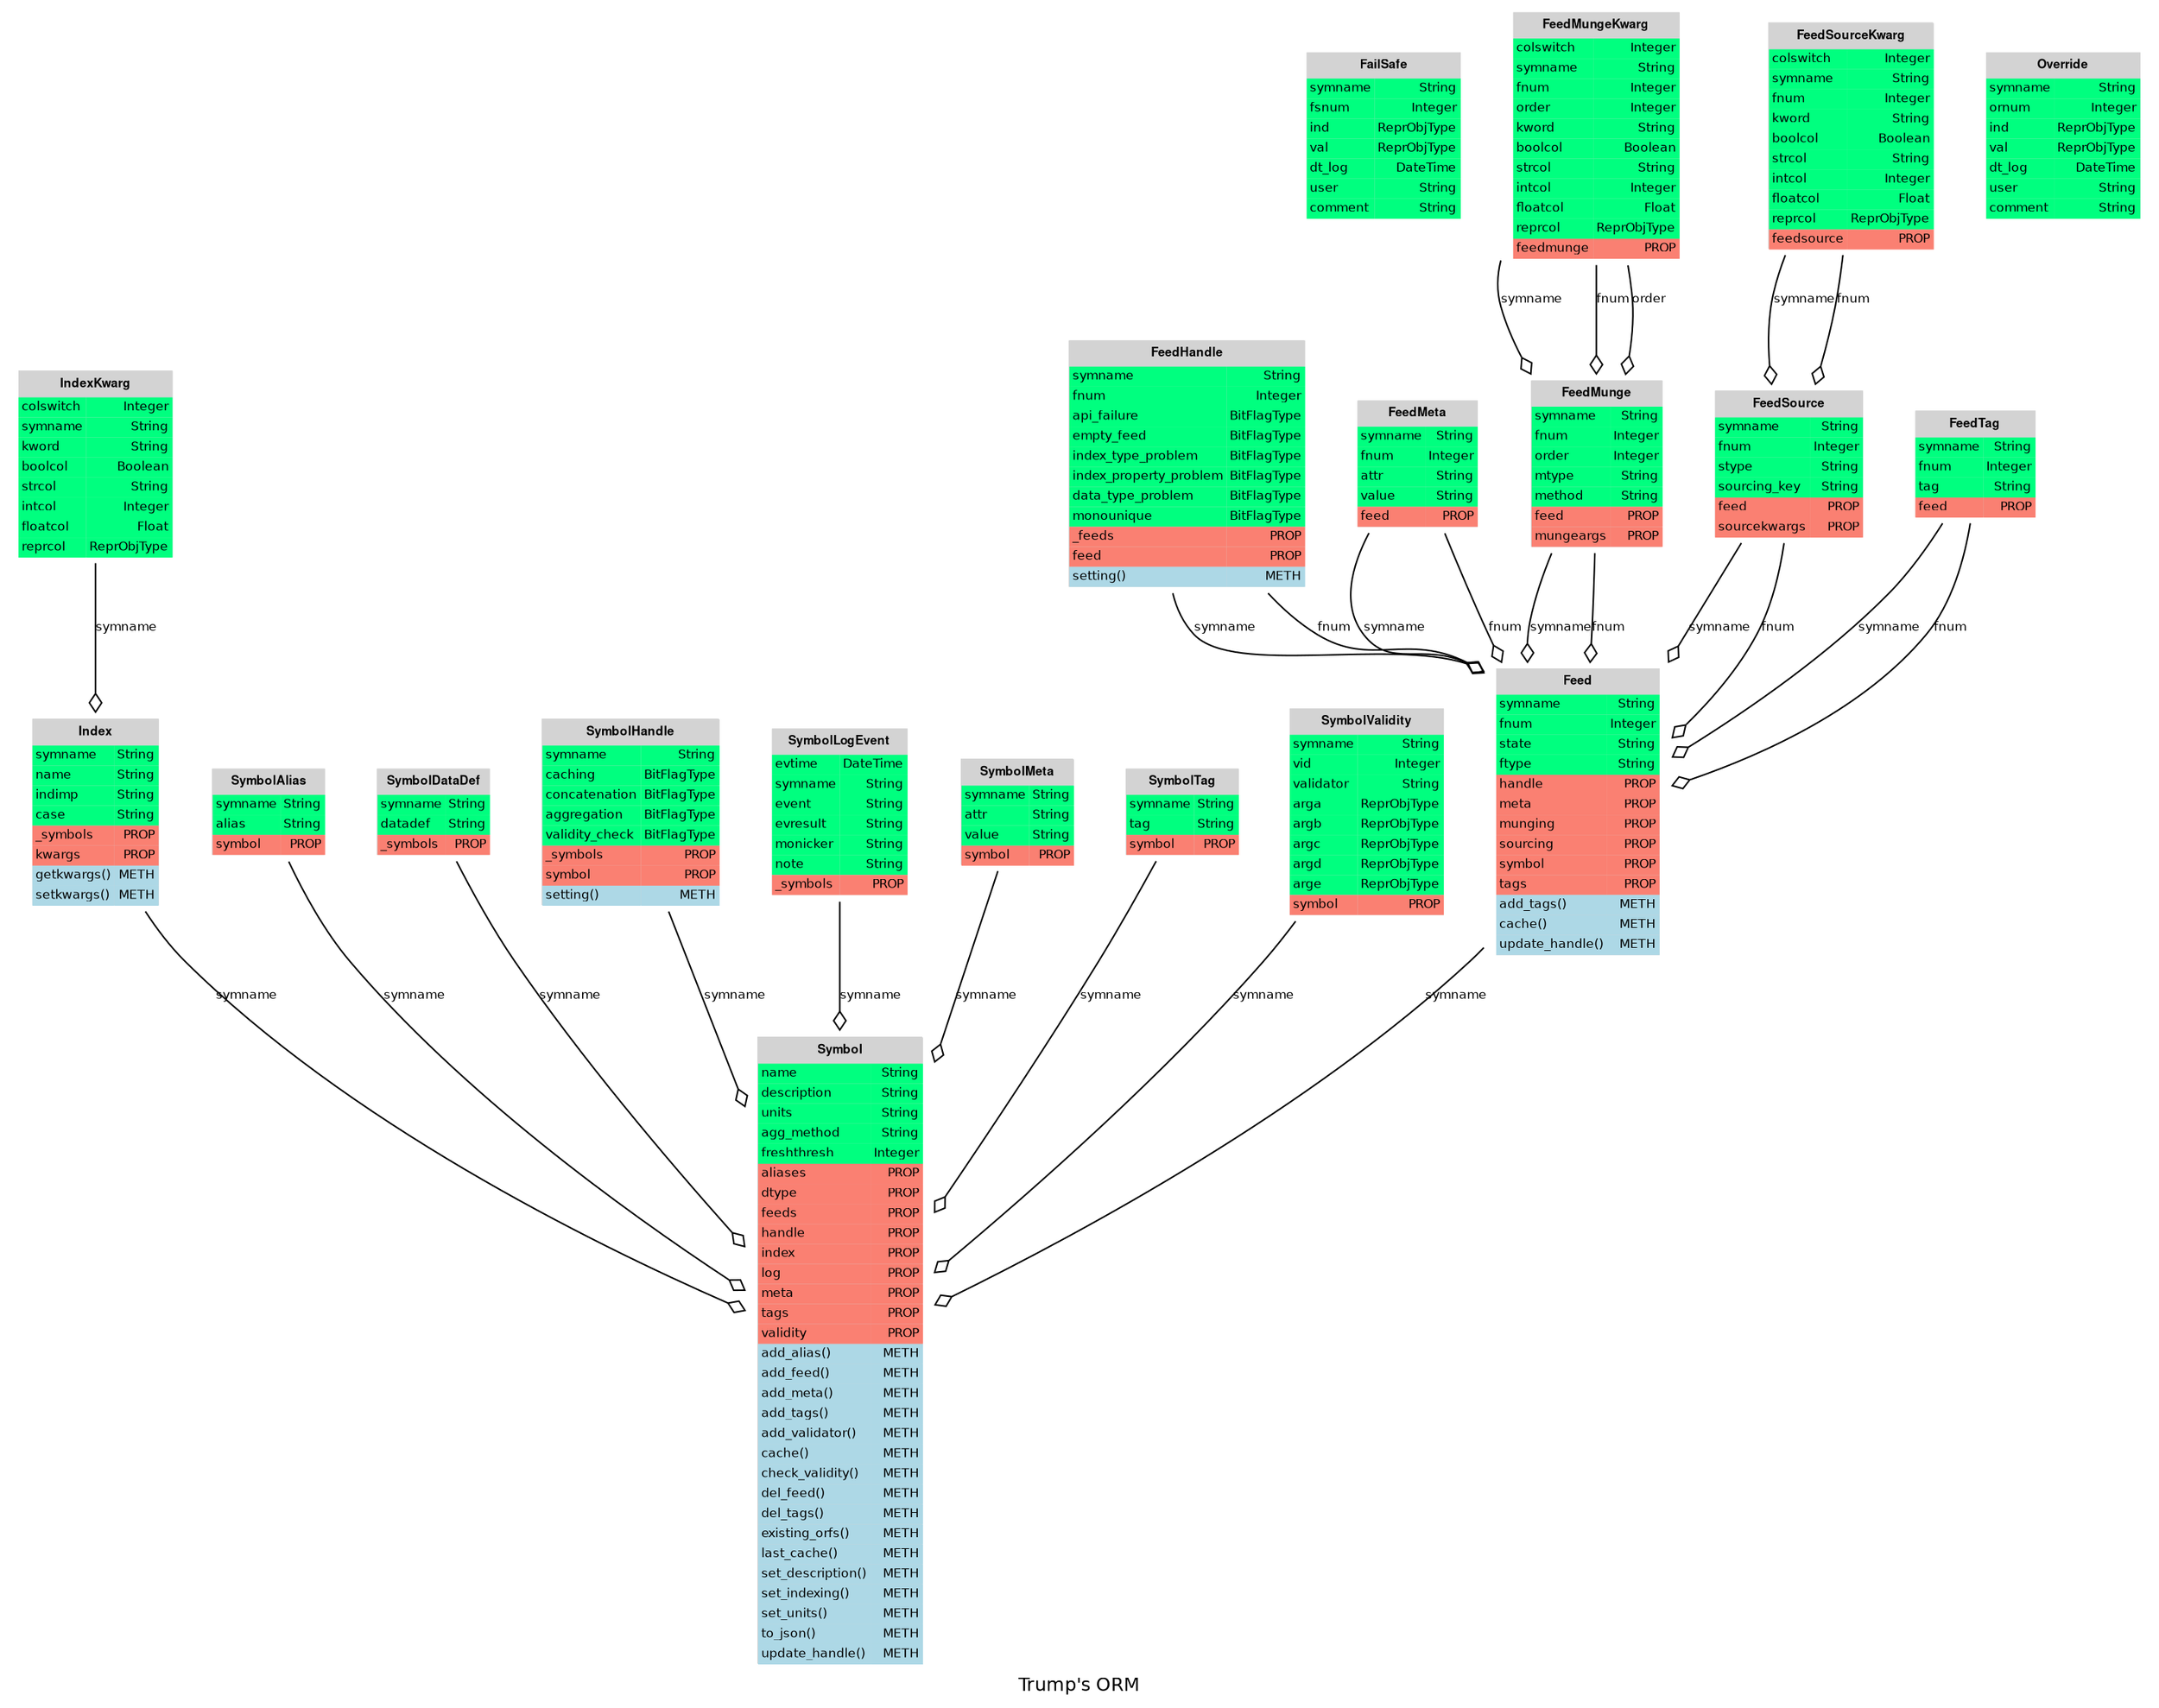 
        digraph G {
            label = "Trump's ORM";
            fontname = "Bitstream Vera Sans"
            fontsize = 12

            node [
                fontname = "Bitstream Vera Sans"
                fontsize = 8
                shape = "plaintext"
            ]

            edge [
                fontname = "Bitstream Vera Sans"
                fontsize = 8
            ]
    

        FailSafe [label=<
        <TABLE BGCOLOR="lightgray" BORDER="0"
            CELLBORDER="0" CELLSPACING="0">
                <TR><TD COLSPAN="2" CELLPADDING="4"
                        ALIGN="CENTER" BGCOLOR="lightgray"
                ><FONT FACE="Helvetica Bold" COLOR="black"
                >FailSafe</FONT></TD></TR><TR><TD ALIGN="LEFT" BORDER="0"
        BGCOLOR="SpringGreen"
        ><FONT FACE="Bitstream Vera Sans">symname</FONT
        ></TD><TD BGCOLOR="SpringGreen" ALIGN="RIGHT"
        ><FONT FACE="Bitstream Vera Sans">String</FONT
        ></TD></TR> <TR><TD ALIGN="LEFT" BORDER="0"
        BGCOLOR="SpringGreen"
        ><FONT FACE="Bitstream Vera Sans">fsnum</FONT
        ></TD><TD BGCOLOR="SpringGreen" ALIGN="RIGHT"
        ><FONT FACE="Bitstream Vera Sans">Integer</FONT
        ></TD></TR> <TR><TD ALIGN="LEFT" BORDER="0"
        BGCOLOR="SpringGreen"
        ><FONT FACE="Bitstream Vera Sans">ind</FONT
        ></TD><TD BGCOLOR="SpringGreen" ALIGN="RIGHT"
        ><FONT FACE="Bitstream Vera Sans">ReprObjType</FONT
        ></TD></TR> <TR><TD ALIGN="LEFT" BORDER="0"
        BGCOLOR="SpringGreen"
        ><FONT FACE="Bitstream Vera Sans">val</FONT
        ></TD><TD BGCOLOR="SpringGreen" ALIGN="RIGHT"
        ><FONT FACE="Bitstream Vera Sans">ReprObjType</FONT
        ></TD></TR> <TR><TD ALIGN="LEFT" BORDER="0"
        BGCOLOR="SpringGreen"
        ><FONT FACE="Bitstream Vera Sans">dt_log</FONT
        ></TD><TD BGCOLOR="SpringGreen" ALIGN="RIGHT"
        ><FONT FACE="Bitstream Vera Sans">DateTime</FONT
        ></TD></TR> <TR><TD ALIGN="LEFT" BORDER="0"
        BGCOLOR="SpringGreen"
        ><FONT FACE="Bitstream Vera Sans">user</FONT
        ></TD><TD BGCOLOR="SpringGreen" ALIGN="RIGHT"
        ><FONT FACE="Bitstream Vera Sans">String</FONT
        ></TD></TR> <TR><TD ALIGN="LEFT" BORDER="0"
        BGCOLOR="SpringGreen"
        ><FONT FACE="Bitstream Vera Sans">comment</FONT
        ></TD><TD BGCOLOR="SpringGreen" ALIGN="RIGHT"
        ><FONT FACE="Bitstream Vera Sans">String</FONT
        ></TD></TR>
        </TABLE>
    >]
    

        Feed [label=<
        <TABLE BGCOLOR="lightgray" BORDER="0"
            CELLBORDER="0" CELLSPACING="0">
                <TR><TD COLSPAN="2" CELLPADDING="4"
                        ALIGN="CENTER" BGCOLOR="lightgray"
                ><FONT FACE="Helvetica Bold" COLOR="black"
                >Feed</FONT></TD></TR><TR><TD ALIGN="LEFT" BORDER="0"
        BGCOLOR="SpringGreen"
        ><FONT FACE="Bitstream Vera Sans">symname</FONT
        ></TD><TD BGCOLOR="SpringGreen" ALIGN="RIGHT"
        ><FONT FACE="Bitstream Vera Sans">String</FONT
        ></TD></TR> <TR><TD ALIGN="LEFT" BORDER="0"
        BGCOLOR="SpringGreen"
        ><FONT FACE="Bitstream Vera Sans">fnum</FONT
        ></TD><TD BGCOLOR="SpringGreen" ALIGN="RIGHT"
        ><FONT FACE="Bitstream Vera Sans">Integer</FONT
        ></TD></TR> <TR><TD ALIGN="LEFT" BORDER="0"
        BGCOLOR="SpringGreen"
        ><FONT FACE="Bitstream Vera Sans">state</FONT
        ></TD><TD BGCOLOR="SpringGreen" ALIGN="RIGHT"
        ><FONT FACE="Bitstream Vera Sans">String</FONT
        ></TD></TR> <TR><TD ALIGN="LEFT" BORDER="0"
        BGCOLOR="SpringGreen"
        ><FONT FACE="Bitstream Vera Sans">ftype</FONT
        ></TD><TD BGCOLOR="SpringGreen" ALIGN="RIGHT"
        ><FONT FACE="Bitstream Vera Sans">String</FONT
        ></TD></TR><TR><TD ALIGN="LEFT" BORDER="0"
        BGCOLOR="Salmon"
        ><FONT FACE="Bitstream Vera Sans">handle</FONT></TD
        ><TD BGCOLOR="Salmon" ALIGN="RIGHT"
        ><FONT FACE="Bitstream Vera Sans">PROP</FONT
        ></TD></TR> <TR><TD ALIGN="LEFT" BORDER="0"
        BGCOLOR="Salmon"
        ><FONT FACE="Bitstream Vera Sans">meta</FONT></TD
        ><TD BGCOLOR="Salmon" ALIGN="RIGHT"
        ><FONT FACE="Bitstream Vera Sans">PROP</FONT
        ></TD></TR> <TR><TD ALIGN="LEFT" BORDER="0"
        BGCOLOR="Salmon"
        ><FONT FACE="Bitstream Vera Sans">munging</FONT></TD
        ><TD BGCOLOR="Salmon" ALIGN="RIGHT"
        ><FONT FACE="Bitstream Vera Sans">PROP</FONT
        ></TD></TR> <TR><TD ALIGN="LEFT" BORDER="0"
        BGCOLOR="Salmon"
        ><FONT FACE="Bitstream Vera Sans">sourcing</FONT></TD
        ><TD BGCOLOR="Salmon" ALIGN="RIGHT"
        ><FONT FACE="Bitstream Vera Sans">PROP</FONT
        ></TD></TR> <TR><TD ALIGN="LEFT" BORDER="0"
        BGCOLOR="Salmon"
        ><FONT FACE="Bitstream Vera Sans">symbol</FONT></TD
        ><TD BGCOLOR="Salmon" ALIGN="RIGHT"
        ><FONT FACE="Bitstream Vera Sans">PROP</FONT
        ></TD></TR> <TR><TD ALIGN="LEFT" BORDER="0"
        BGCOLOR="Salmon"
        ><FONT FACE="Bitstream Vera Sans">tags</FONT></TD
        ><TD BGCOLOR="Salmon" ALIGN="RIGHT"
        ><FONT FACE="Bitstream Vera Sans">PROP</FONT
        ></TD></TR><TR><TD ALIGN="LEFT" BORDER="0"
        BGCOLOR="lightblue"
        ><FONT FACE="Bitstream Vera Sans">add_tags()</FONT></TD
        ><TD BGCOLOR="lightblue" ALIGN="RIGHT"
        ><FONT FACE="Bitstream Vera Sans">METH</FONT
        ></TD></TR> <TR><TD ALIGN="LEFT" BORDER="0"
        BGCOLOR="lightblue"
        ><FONT FACE="Bitstream Vera Sans">cache()</FONT></TD
        ><TD BGCOLOR="lightblue" ALIGN="RIGHT"
        ><FONT FACE="Bitstream Vera Sans">METH</FONT
        ></TD></TR> <TR><TD ALIGN="LEFT" BORDER="0"
        BGCOLOR="lightblue"
        ><FONT FACE="Bitstream Vera Sans">update_handle()</FONT></TD
        ><TD BGCOLOR="lightblue" ALIGN="RIGHT"
        ><FONT FACE="Bitstream Vera Sans">METH</FONT
        ></TD></TR>
        </TABLE>
    >]
    

        FeedHandle [label=<
        <TABLE BGCOLOR="lightgray" BORDER="0"
            CELLBORDER="0" CELLSPACING="0">
                <TR><TD COLSPAN="2" CELLPADDING="4"
                        ALIGN="CENTER" BGCOLOR="lightgray"
                ><FONT FACE="Helvetica Bold" COLOR="black"
                >FeedHandle</FONT></TD></TR><TR><TD ALIGN="LEFT" BORDER="0"
        BGCOLOR="SpringGreen"
        ><FONT FACE="Bitstream Vera Sans">symname</FONT
        ></TD><TD BGCOLOR="SpringGreen" ALIGN="RIGHT"
        ><FONT FACE="Bitstream Vera Sans">String</FONT
        ></TD></TR> <TR><TD ALIGN="LEFT" BORDER="0"
        BGCOLOR="SpringGreen"
        ><FONT FACE="Bitstream Vera Sans">fnum</FONT
        ></TD><TD BGCOLOR="SpringGreen" ALIGN="RIGHT"
        ><FONT FACE="Bitstream Vera Sans">Integer</FONT
        ></TD></TR> <TR><TD ALIGN="LEFT" BORDER="0"
        BGCOLOR="SpringGreen"
        ><FONT FACE="Bitstream Vera Sans">api_failure</FONT
        ></TD><TD BGCOLOR="SpringGreen" ALIGN="RIGHT"
        ><FONT FACE="Bitstream Vera Sans">BitFlagType</FONT
        ></TD></TR> <TR><TD ALIGN="LEFT" BORDER="0"
        BGCOLOR="SpringGreen"
        ><FONT FACE="Bitstream Vera Sans">empty_feed</FONT
        ></TD><TD BGCOLOR="SpringGreen" ALIGN="RIGHT"
        ><FONT FACE="Bitstream Vera Sans">BitFlagType</FONT
        ></TD></TR> <TR><TD ALIGN="LEFT" BORDER="0"
        BGCOLOR="SpringGreen"
        ><FONT FACE="Bitstream Vera Sans">index_type_problem</FONT
        ></TD><TD BGCOLOR="SpringGreen" ALIGN="RIGHT"
        ><FONT FACE="Bitstream Vera Sans">BitFlagType</FONT
        ></TD></TR> <TR><TD ALIGN="LEFT" BORDER="0"
        BGCOLOR="SpringGreen"
        ><FONT FACE="Bitstream Vera Sans">index_property_problem</FONT
        ></TD><TD BGCOLOR="SpringGreen" ALIGN="RIGHT"
        ><FONT FACE="Bitstream Vera Sans">BitFlagType</FONT
        ></TD></TR> <TR><TD ALIGN="LEFT" BORDER="0"
        BGCOLOR="SpringGreen"
        ><FONT FACE="Bitstream Vera Sans">data_type_problem</FONT
        ></TD><TD BGCOLOR="SpringGreen" ALIGN="RIGHT"
        ><FONT FACE="Bitstream Vera Sans">BitFlagType</FONT
        ></TD></TR> <TR><TD ALIGN="LEFT" BORDER="0"
        BGCOLOR="SpringGreen"
        ><FONT FACE="Bitstream Vera Sans">monounique</FONT
        ></TD><TD BGCOLOR="SpringGreen" ALIGN="RIGHT"
        ><FONT FACE="Bitstream Vera Sans">BitFlagType</FONT
        ></TD></TR><TR><TD ALIGN="LEFT" BORDER="0"
        BGCOLOR="Salmon"
        ><FONT FACE="Bitstream Vera Sans">_feeds</FONT></TD
        ><TD BGCOLOR="Salmon" ALIGN="RIGHT"
        ><FONT FACE="Bitstream Vera Sans">PROP</FONT
        ></TD></TR> <TR><TD ALIGN="LEFT" BORDER="0"
        BGCOLOR="Salmon"
        ><FONT FACE="Bitstream Vera Sans">feed</FONT></TD
        ><TD BGCOLOR="Salmon" ALIGN="RIGHT"
        ><FONT FACE="Bitstream Vera Sans">PROP</FONT
        ></TD></TR><TR><TD ALIGN="LEFT" BORDER="0"
        BGCOLOR="lightblue"
        ><FONT FACE="Bitstream Vera Sans">setting()</FONT></TD
        ><TD BGCOLOR="lightblue" ALIGN="RIGHT"
        ><FONT FACE="Bitstream Vera Sans">METH</FONT
        ></TD></TR>
        </TABLE>
    >]
    

        FeedMeta [label=<
        <TABLE BGCOLOR="lightgray" BORDER="0"
            CELLBORDER="0" CELLSPACING="0">
                <TR><TD COLSPAN="2" CELLPADDING="4"
                        ALIGN="CENTER" BGCOLOR="lightgray"
                ><FONT FACE="Helvetica Bold" COLOR="black"
                >FeedMeta</FONT></TD></TR><TR><TD ALIGN="LEFT" BORDER="0"
        BGCOLOR="SpringGreen"
        ><FONT FACE="Bitstream Vera Sans">symname</FONT
        ></TD><TD BGCOLOR="SpringGreen" ALIGN="RIGHT"
        ><FONT FACE="Bitstream Vera Sans">String</FONT
        ></TD></TR> <TR><TD ALIGN="LEFT" BORDER="0"
        BGCOLOR="SpringGreen"
        ><FONT FACE="Bitstream Vera Sans">fnum</FONT
        ></TD><TD BGCOLOR="SpringGreen" ALIGN="RIGHT"
        ><FONT FACE="Bitstream Vera Sans">Integer</FONT
        ></TD></TR> <TR><TD ALIGN="LEFT" BORDER="0"
        BGCOLOR="SpringGreen"
        ><FONT FACE="Bitstream Vera Sans">attr</FONT
        ></TD><TD BGCOLOR="SpringGreen" ALIGN="RIGHT"
        ><FONT FACE="Bitstream Vera Sans">String</FONT
        ></TD></TR> <TR><TD ALIGN="LEFT" BORDER="0"
        BGCOLOR="SpringGreen"
        ><FONT FACE="Bitstream Vera Sans">value</FONT
        ></TD><TD BGCOLOR="SpringGreen" ALIGN="RIGHT"
        ><FONT FACE="Bitstream Vera Sans">String</FONT
        ></TD></TR><TR><TD ALIGN="LEFT" BORDER="0"
        BGCOLOR="Salmon"
        ><FONT FACE="Bitstream Vera Sans">feed</FONT></TD
        ><TD BGCOLOR="Salmon" ALIGN="RIGHT"
        ><FONT FACE="Bitstream Vera Sans">PROP</FONT
        ></TD></TR>
        </TABLE>
    >]
    

        FeedMunge [label=<
        <TABLE BGCOLOR="lightgray" BORDER="0"
            CELLBORDER="0" CELLSPACING="0">
                <TR><TD COLSPAN="2" CELLPADDING="4"
                        ALIGN="CENTER" BGCOLOR="lightgray"
                ><FONT FACE="Helvetica Bold" COLOR="black"
                >FeedMunge</FONT></TD></TR><TR><TD ALIGN="LEFT" BORDER="0"
        BGCOLOR="SpringGreen"
        ><FONT FACE="Bitstream Vera Sans">symname</FONT
        ></TD><TD BGCOLOR="SpringGreen" ALIGN="RIGHT"
        ><FONT FACE="Bitstream Vera Sans">String</FONT
        ></TD></TR> <TR><TD ALIGN="LEFT" BORDER="0"
        BGCOLOR="SpringGreen"
        ><FONT FACE="Bitstream Vera Sans">fnum</FONT
        ></TD><TD BGCOLOR="SpringGreen" ALIGN="RIGHT"
        ><FONT FACE="Bitstream Vera Sans">Integer</FONT
        ></TD></TR> <TR><TD ALIGN="LEFT" BORDER="0"
        BGCOLOR="SpringGreen"
        ><FONT FACE="Bitstream Vera Sans">order</FONT
        ></TD><TD BGCOLOR="SpringGreen" ALIGN="RIGHT"
        ><FONT FACE="Bitstream Vera Sans">Integer</FONT
        ></TD></TR> <TR><TD ALIGN="LEFT" BORDER="0"
        BGCOLOR="SpringGreen"
        ><FONT FACE="Bitstream Vera Sans">mtype</FONT
        ></TD><TD BGCOLOR="SpringGreen" ALIGN="RIGHT"
        ><FONT FACE="Bitstream Vera Sans">String</FONT
        ></TD></TR> <TR><TD ALIGN="LEFT" BORDER="0"
        BGCOLOR="SpringGreen"
        ><FONT FACE="Bitstream Vera Sans">method</FONT
        ></TD><TD BGCOLOR="SpringGreen" ALIGN="RIGHT"
        ><FONT FACE="Bitstream Vera Sans">String</FONT
        ></TD></TR><TR><TD ALIGN="LEFT" BORDER="0"
        BGCOLOR="Salmon"
        ><FONT FACE="Bitstream Vera Sans">feed</FONT></TD
        ><TD BGCOLOR="Salmon" ALIGN="RIGHT"
        ><FONT FACE="Bitstream Vera Sans">PROP</FONT
        ></TD></TR> <TR><TD ALIGN="LEFT" BORDER="0"
        BGCOLOR="Salmon"
        ><FONT FACE="Bitstream Vera Sans">mungeargs</FONT></TD
        ><TD BGCOLOR="Salmon" ALIGN="RIGHT"
        ><FONT FACE="Bitstream Vera Sans">PROP</FONT
        ></TD></TR>
        </TABLE>
    >]
    

        FeedMungeKwarg [label=<
        <TABLE BGCOLOR="lightgray" BORDER="0"
            CELLBORDER="0" CELLSPACING="0">
                <TR><TD COLSPAN="2" CELLPADDING="4"
                        ALIGN="CENTER" BGCOLOR="lightgray"
                ><FONT FACE="Helvetica Bold" COLOR="black"
                >FeedMungeKwarg</FONT></TD></TR><TR><TD ALIGN="LEFT" BORDER="0"
        BGCOLOR="SpringGreen"
        ><FONT FACE="Bitstream Vera Sans">colswitch</FONT
        ></TD><TD BGCOLOR="SpringGreen" ALIGN="RIGHT"
        ><FONT FACE="Bitstream Vera Sans">Integer</FONT
        ></TD></TR> <TR><TD ALIGN="LEFT" BORDER="0"
        BGCOLOR="SpringGreen"
        ><FONT FACE="Bitstream Vera Sans">symname</FONT
        ></TD><TD BGCOLOR="SpringGreen" ALIGN="RIGHT"
        ><FONT FACE="Bitstream Vera Sans">String</FONT
        ></TD></TR> <TR><TD ALIGN="LEFT" BORDER="0"
        BGCOLOR="SpringGreen"
        ><FONT FACE="Bitstream Vera Sans">fnum</FONT
        ></TD><TD BGCOLOR="SpringGreen" ALIGN="RIGHT"
        ><FONT FACE="Bitstream Vera Sans">Integer</FONT
        ></TD></TR> <TR><TD ALIGN="LEFT" BORDER="0"
        BGCOLOR="SpringGreen"
        ><FONT FACE="Bitstream Vera Sans">order</FONT
        ></TD><TD BGCOLOR="SpringGreen" ALIGN="RIGHT"
        ><FONT FACE="Bitstream Vera Sans">Integer</FONT
        ></TD></TR> <TR><TD ALIGN="LEFT" BORDER="0"
        BGCOLOR="SpringGreen"
        ><FONT FACE="Bitstream Vera Sans">kword</FONT
        ></TD><TD BGCOLOR="SpringGreen" ALIGN="RIGHT"
        ><FONT FACE="Bitstream Vera Sans">String</FONT
        ></TD></TR> <TR><TD ALIGN="LEFT" BORDER="0"
        BGCOLOR="SpringGreen"
        ><FONT FACE="Bitstream Vera Sans">boolcol</FONT
        ></TD><TD BGCOLOR="SpringGreen" ALIGN="RIGHT"
        ><FONT FACE="Bitstream Vera Sans">Boolean</FONT
        ></TD></TR> <TR><TD ALIGN="LEFT" BORDER="0"
        BGCOLOR="SpringGreen"
        ><FONT FACE="Bitstream Vera Sans">strcol</FONT
        ></TD><TD BGCOLOR="SpringGreen" ALIGN="RIGHT"
        ><FONT FACE="Bitstream Vera Sans">String</FONT
        ></TD></TR> <TR><TD ALIGN="LEFT" BORDER="0"
        BGCOLOR="SpringGreen"
        ><FONT FACE="Bitstream Vera Sans">intcol</FONT
        ></TD><TD BGCOLOR="SpringGreen" ALIGN="RIGHT"
        ><FONT FACE="Bitstream Vera Sans">Integer</FONT
        ></TD></TR> <TR><TD ALIGN="LEFT" BORDER="0"
        BGCOLOR="SpringGreen"
        ><FONT FACE="Bitstream Vera Sans">floatcol</FONT
        ></TD><TD BGCOLOR="SpringGreen" ALIGN="RIGHT"
        ><FONT FACE="Bitstream Vera Sans">Float</FONT
        ></TD></TR> <TR><TD ALIGN="LEFT" BORDER="0"
        BGCOLOR="SpringGreen"
        ><FONT FACE="Bitstream Vera Sans">reprcol</FONT
        ></TD><TD BGCOLOR="SpringGreen" ALIGN="RIGHT"
        ><FONT FACE="Bitstream Vera Sans">ReprObjType</FONT
        ></TD></TR><TR><TD ALIGN="LEFT" BORDER="0"
        BGCOLOR="Salmon"
        ><FONT FACE="Bitstream Vera Sans">feedmunge</FONT></TD
        ><TD BGCOLOR="Salmon" ALIGN="RIGHT"
        ><FONT FACE="Bitstream Vera Sans">PROP</FONT
        ></TD></TR>
        </TABLE>
    >]
    

        FeedSource [label=<
        <TABLE BGCOLOR="lightgray" BORDER="0"
            CELLBORDER="0" CELLSPACING="0">
                <TR><TD COLSPAN="2" CELLPADDING="4"
                        ALIGN="CENTER" BGCOLOR="lightgray"
                ><FONT FACE="Helvetica Bold" COLOR="black"
                >FeedSource</FONT></TD></TR><TR><TD ALIGN="LEFT" BORDER="0"
        BGCOLOR="SpringGreen"
        ><FONT FACE="Bitstream Vera Sans">symname</FONT
        ></TD><TD BGCOLOR="SpringGreen" ALIGN="RIGHT"
        ><FONT FACE="Bitstream Vera Sans">String</FONT
        ></TD></TR> <TR><TD ALIGN="LEFT" BORDER="0"
        BGCOLOR="SpringGreen"
        ><FONT FACE="Bitstream Vera Sans">fnum</FONT
        ></TD><TD BGCOLOR="SpringGreen" ALIGN="RIGHT"
        ><FONT FACE="Bitstream Vera Sans">Integer</FONT
        ></TD></TR> <TR><TD ALIGN="LEFT" BORDER="0"
        BGCOLOR="SpringGreen"
        ><FONT FACE="Bitstream Vera Sans">stype</FONT
        ></TD><TD BGCOLOR="SpringGreen" ALIGN="RIGHT"
        ><FONT FACE="Bitstream Vera Sans">String</FONT
        ></TD></TR> <TR><TD ALIGN="LEFT" BORDER="0"
        BGCOLOR="SpringGreen"
        ><FONT FACE="Bitstream Vera Sans">sourcing_key</FONT
        ></TD><TD BGCOLOR="SpringGreen" ALIGN="RIGHT"
        ><FONT FACE="Bitstream Vera Sans">String</FONT
        ></TD></TR><TR><TD ALIGN="LEFT" BORDER="0"
        BGCOLOR="Salmon"
        ><FONT FACE="Bitstream Vera Sans">feed</FONT></TD
        ><TD BGCOLOR="Salmon" ALIGN="RIGHT"
        ><FONT FACE="Bitstream Vera Sans">PROP</FONT
        ></TD></TR> <TR><TD ALIGN="LEFT" BORDER="0"
        BGCOLOR="Salmon"
        ><FONT FACE="Bitstream Vera Sans">sourcekwargs</FONT></TD
        ><TD BGCOLOR="Salmon" ALIGN="RIGHT"
        ><FONT FACE="Bitstream Vera Sans">PROP</FONT
        ></TD></TR>
        </TABLE>
    >]
    

        FeedSourceKwarg [label=<
        <TABLE BGCOLOR="lightgray" BORDER="0"
            CELLBORDER="0" CELLSPACING="0">
                <TR><TD COLSPAN="2" CELLPADDING="4"
                        ALIGN="CENTER" BGCOLOR="lightgray"
                ><FONT FACE="Helvetica Bold" COLOR="black"
                >FeedSourceKwarg</FONT></TD></TR><TR><TD ALIGN="LEFT" BORDER="0"
        BGCOLOR="SpringGreen"
        ><FONT FACE="Bitstream Vera Sans">colswitch</FONT
        ></TD><TD BGCOLOR="SpringGreen" ALIGN="RIGHT"
        ><FONT FACE="Bitstream Vera Sans">Integer</FONT
        ></TD></TR> <TR><TD ALIGN="LEFT" BORDER="0"
        BGCOLOR="SpringGreen"
        ><FONT FACE="Bitstream Vera Sans">symname</FONT
        ></TD><TD BGCOLOR="SpringGreen" ALIGN="RIGHT"
        ><FONT FACE="Bitstream Vera Sans">String</FONT
        ></TD></TR> <TR><TD ALIGN="LEFT" BORDER="0"
        BGCOLOR="SpringGreen"
        ><FONT FACE="Bitstream Vera Sans">fnum</FONT
        ></TD><TD BGCOLOR="SpringGreen" ALIGN="RIGHT"
        ><FONT FACE="Bitstream Vera Sans">Integer</FONT
        ></TD></TR> <TR><TD ALIGN="LEFT" BORDER="0"
        BGCOLOR="SpringGreen"
        ><FONT FACE="Bitstream Vera Sans">kword</FONT
        ></TD><TD BGCOLOR="SpringGreen" ALIGN="RIGHT"
        ><FONT FACE="Bitstream Vera Sans">String</FONT
        ></TD></TR> <TR><TD ALIGN="LEFT" BORDER="0"
        BGCOLOR="SpringGreen"
        ><FONT FACE="Bitstream Vera Sans">boolcol</FONT
        ></TD><TD BGCOLOR="SpringGreen" ALIGN="RIGHT"
        ><FONT FACE="Bitstream Vera Sans">Boolean</FONT
        ></TD></TR> <TR><TD ALIGN="LEFT" BORDER="0"
        BGCOLOR="SpringGreen"
        ><FONT FACE="Bitstream Vera Sans">strcol</FONT
        ></TD><TD BGCOLOR="SpringGreen" ALIGN="RIGHT"
        ><FONT FACE="Bitstream Vera Sans">String</FONT
        ></TD></TR> <TR><TD ALIGN="LEFT" BORDER="0"
        BGCOLOR="SpringGreen"
        ><FONT FACE="Bitstream Vera Sans">intcol</FONT
        ></TD><TD BGCOLOR="SpringGreen" ALIGN="RIGHT"
        ><FONT FACE="Bitstream Vera Sans">Integer</FONT
        ></TD></TR> <TR><TD ALIGN="LEFT" BORDER="0"
        BGCOLOR="SpringGreen"
        ><FONT FACE="Bitstream Vera Sans">floatcol</FONT
        ></TD><TD BGCOLOR="SpringGreen" ALIGN="RIGHT"
        ><FONT FACE="Bitstream Vera Sans">Float</FONT
        ></TD></TR> <TR><TD ALIGN="LEFT" BORDER="0"
        BGCOLOR="SpringGreen"
        ><FONT FACE="Bitstream Vera Sans">reprcol</FONT
        ></TD><TD BGCOLOR="SpringGreen" ALIGN="RIGHT"
        ><FONT FACE="Bitstream Vera Sans">ReprObjType</FONT
        ></TD></TR><TR><TD ALIGN="LEFT" BORDER="0"
        BGCOLOR="Salmon"
        ><FONT FACE="Bitstream Vera Sans">feedsource</FONT></TD
        ><TD BGCOLOR="Salmon" ALIGN="RIGHT"
        ><FONT FACE="Bitstream Vera Sans">PROP</FONT
        ></TD></TR>
        </TABLE>
    >]
    

        FeedTag [label=<
        <TABLE BGCOLOR="lightgray" BORDER="0"
            CELLBORDER="0" CELLSPACING="0">
                <TR><TD COLSPAN="2" CELLPADDING="4"
                        ALIGN="CENTER" BGCOLOR="lightgray"
                ><FONT FACE="Helvetica Bold" COLOR="black"
                >FeedTag</FONT></TD></TR><TR><TD ALIGN="LEFT" BORDER="0"
        BGCOLOR="SpringGreen"
        ><FONT FACE="Bitstream Vera Sans">symname</FONT
        ></TD><TD BGCOLOR="SpringGreen" ALIGN="RIGHT"
        ><FONT FACE="Bitstream Vera Sans">String</FONT
        ></TD></TR> <TR><TD ALIGN="LEFT" BORDER="0"
        BGCOLOR="SpringGreen"
        ><FONT FACE="Bitstream Vera Sans">fnum</FONT
        ></TD><TD BGCOLOR="SpringGreen" ALIGN="RIGHT"
        ><FONT FACE="Bitstream Vera Sans">Integer</FONT
        ></TD></TR> <TR><TD ALIGN="LEFT" BORDER="0"
        BGCOLOR="SpringGreen"
        ><FONT FACE="Bitstream Vera Sans">tag</FONT
        ></TD><TD BGCOLOR="SpringGreen" ALIGN="RIGHT"
        ><FONT FACE="Bitstream Vera Sans">String</FONT
        ></TD></TR><TR><TD ALIGN="LEFT" BORDER="0"
        BGCOLOR="Salmon"
        ><FONT FACE="Bitstream Vera Sans">feed</FONT></TD
        ><TD BGCOLOR="Salmon" ALIGN="RIGHT"
        ><FONT FACE="Bitstream Vera Sans">PROP</FONT
        ></TD></TR>
        </TABLE>
    >]
    

        Index [label=<
        <TABLE BGCOLOR="lightgray" BORDER="0"
            CELLBORDER="0" CELLSPACING="0">
                <TR><TD COLSPAN="2" CELLPADDING="4"
                        ALIGN="CENTER" BGCOLOR="lightgray"
                ><FONT FACE="Helvetica Bold" COLOR="black"
                >Index</FONT></TD></TR><TR><TD ALIGN="LEFT" BORDER="0"
        BGCOLOR="SpringGreen"
        ><FONT FACE="Bitstream Vera Sans">symname</FONT
        ></TD><TD BGCOLOR="SpringGreen" ALIGN="RIGHT"
        ><FONT FACE="Bitstream Vera Sans">String</FONT
        ></TD></TR> <TR><TD ALIGN="LEFT" BORDER="0"
        BGCOLOR="SpringGreen"
        ><FONT FACE="Bitstream Vera Sans">name</FONT
        ></TD><TD BGCOLOR="SpringGreen" ALIGN="RIGHT"
        ><FONT FACE="Bitstream Vera Sans">String</FONT
        ></TD></TR> <TR><TD ALIGN="LEFT" BORDER="0"
        BGCOLOR="SpringGreen"
        ><FONT FACE="Bitstream Vera Sans">indimp</FONT
        ></TD><TD BGCOLOR="SpringGreen" ALIGN="RIGHT"
        ><FONT FACE="Bitstream Vera Sans">String</FONT
        ></TD></TR> <TR><TD ALIGN="LEFT" BORDER="0"
        BGCOLOR="SpringGreen"
        ><FONT FACE="Bitstream Vera Sans">case</FONT
        ></TD><TD BGCOLOR="SpringGreen" ALIGN="RIGHT"
        ><FONT FACE="Bitstream Vera Sans">String</FONT
        ></TD></TR><TR><TD ALIGN="LEFT" BORDER="0"
        BGCOLOR="Salmon"
        ><FONT FACE="Bitstream Vera Sans">_symbols</FONT></TD
        ><TD BGCOLOR="Salmon" ALIGN="RIGHT"
        ><FONT FACE="Bitstream Vera Sans">PROP</FONT
        ></TD></TR> <TR><TD ALIGN="LEFT" BORDER="0"
        BGCOLOR="Salmon"
        ><FONT FACE="Bitstream Vera Sans">kwargs</FONT></TD
        ><TD BGCOLOR="Salmon" ALIGN="RIGHT"
        ><FONT FACE="Bitstream Vera Sans">PROP</FONT
        ></TD></TR><TR><TD ALIGN="LEFT" BORDER="0"
        BGCOLOR="lightblue"
        ><FONT FACE="Bitstream Vera Sans">getkwargs()</FONT></TD
        ><TD BGCOLOR="lightblue" ALIGN="RIGHT"
        ><FONT FACE="Bitstream Vera Sans">METH</FONT
        ></TD></TR> <TR><TD ALIGN="LEFT" BORDER="0"
        BGCOLOR="lightblue"
        ><FONT FACE="Bitstream Vera Sans">setkwargs()</FONT></TD
        ><TD BGCOLOR="lightblue" ALIGN="RIGHT"
        ><FONT FACE="Bitstream Vera Sans">METH</FONT
        ></TD></TR>
        </TABLE>
    >]
    

        IndexKwarg [label=<
        <TABLE BGCOLOR="lightgray" BORDER="0"
            CELLBORDER="0" CELLSPACING="0">
                <TR><TD COLSPAN="2" CELLPADDING="4"
                        ALIGN="CENTER" BGCOLOR="lightgray"
                ><FONT FACE="Helvetica Bold" COLOR="black"
                >IndexKwarg</FONT></TD></TR><TR><TD ALIGN="LEFT" BORDER="0"
        BGCOLOR="SpringGreen"
        ><FONT FACE="Bitstream Vera Sans">colswitch</FONT
        ></TD><TD BGCOLOR="SpringGreen" ALIGN="RIGHT"
        ><FONT FACE="Bitstream Vera Sans">Integer</FONT
        ></TD></TR> <TR><TD ALIGN="LEFT" BORDER="0"
        BGCOLOR="SpringGreen"
        ><FONT FACE="Bitstream Vera Sans">symname</FONT
        ></TD><TD BGCOLOR="SpringGreen" ALIGN="RIGHT"
        ><FONT FACE="Bitstream Vera Sans">String</FONT
        ></TD></TR> <TR><TD ALIGN="LEFT" BORDER="0"
        BGCOLOR="SpringGreen"
        ><FONT FACE="Bitstream Vera Sans">kword</FONT
        ></TD><TD BGCOLOR="SpringGreen" ALIGN="RIGHT"
        ><FONT FACE="Bitstream Vera Sans">String</FONT
        ></TD></TR> <TR><TD ALIGN="LEFT" BORDER="0"
        BGCOLOR="SpringGreen"
        ><FONT FACE="Bitstream Vera Sans">boolcol</FONT
        ></TD><TD BGCOLOR="SpringGreen" ALIGN="RIGHT"
        ><FONT FACE="Bitstream Vera Sans">Boolean</FONT
        ></TD></TR> <TR><TD ALIGN="LEFT" BORDER="0"
        BGCOLOR="SpringGreen"
        ><FONT FACE="Bitstream Vera Sans">strcol</FONT
        ></TD><TD BGCOLOR="SpringGreen" ALIGN="RIGHT"
        ><FONT FACE="Bitstream Vera Sans">String</FONT
        ></TD></TR> <TR><TD ALIGN="LEFT" BORDER="0"
        BGCOLOR="SpringGreen"
        ><FONT FACE="Bitstream Vera Sans">intcol</FONT
        ></TD><TD BGCOLOR="SpringGreen" ALIGN="RIGHT"
        ><FONT FACE="Bitstream Vera Sans">Integer</FONT
        ></TD></TR> <TR><TD ALIGN="LEFT" BORDER="0"
        BGCOLOR="SpringGreen"
        ><FONT FACE="Bitstream Vera Sans">floatcol</FONT
        ></TD><TD BGCOLOR="SpringGreen" ALIGN="RIGHT"
        ><FONT FACE="Bitstream Vera Sans">Float</FONT
        ></TD></TR> <TR><TD ALIGN="LEFT" BORDER="0"
        BGCOLOR="SpringGreen"
        ><FONT FACE="Bitstream Vera Sans">reprcol</FONT
        ></TD><TD BGCOLOR="SpringGreen" ALIGN="RIGHT"
        ><FONT FACE="Bitstream Vera Sans">ReprObjType</FONT
        ></TD></TR>
        </TABLE>
    >]
    

        Override [label=<
        <TABLE BGCOLOR="lightgray" BORDER="0"
            CELLBORDER="0" CELLSPACING="0">
                <TR><TD COLSPAN="2" CELLPADDING="4"
                        ALIGN="CENTER" BGCOLOR="lightgray"
                ><FONT FACE="Helvetica Bold" COLOR="black"
                >Override</FONT></TD></TR><TR><TD ALIGN="LEFT" BORDER="0"
        BGCOLOR="SpringGreen"
        ><FONT FACE="Bitstream Vera Sans">symname</FONT
        ></TD><TD BGCOLOR="SpringGreen" ALIGN="RIGHT"
        ><FONT FACE="Bitstream Vera Sans">String</FONT
        ></TD></TR> <TR><TD ALIGN="LEFT" BORDER="0"
        BGCOLOR="SpringGreen"
        ><FONT FACE="Bitstream Vera Sans">ornum</FONT
        ></TD><TD BGCOLOR="SpringGreen" ALIGN="RIGHT"
        ><FONT FACE="Bitstream Vera Sans">Integer</FONT
        ></TD></TR> <TR><TD ALIGN="LEFT" BORDER="0"
        BGCOLOR="SpringGreen"
        ><FONT FACE="Bitstream Vera Sans">ind</FONT
        ></TD><TD BGCOLOR="SpringGreen" ALIGN="RIGHT"
        ><FONT FACE="Bitstream Vera Sans">ReprObjType</FONT
        ></TD></TR> <TR><TD ALIGN="LEFT" BORDER="0"
        BGCOLOR="SpringGreen"
        ><FONT FACE="Bitstream Vera Sans">val</FONT
        ></TD><TD BGCOLOR="SpringGreen" ALIGN="RIGHT"
        ><FONT FACE="Bitstream Vera Sans">ReprObjType</FONT
        ></TD></TR> <TR><TD ALIGN="LEFT" BORDER="0"
        BGCOLOR="SpringGreen"
        ><FONT FACE="Bitstream Vera Sans">dt_log</FONT
        ></TD><TD BGCOLOR="SpringGreen" ALIGN="RIGHT"
        ><FONT FACE="Bitstream Vera Sans">DateTime</FONT
        ></TD></TR> <TR><TD ALIGN="LEFT" BORDER="0"
        BGCOLOR="SpringGreen"
        ><FONT FACE="Bitstream Vera Sans">user</FONT
        ></TD><TD BGCOLOR="SpringGreen" ALIGN="RIGHT"
        ><FONT FACE="Bitstream Vera Sans">String</FONT
        ></TD></TR> <TR><TD ALIGN="LEFT" BORDER="0"
        BGCOLOR="SpringGreen"
        ><FONT FACE="Bitstream Vera Sans">comment</FONT
        ></TD><TD BGCOLOR="SpringGreen" ALIGN="RIGHT"
        ><FONT FACE="Bitstream Vera Sans">String</FONT
        ></TD></TR>
        </TABLE>
    >]
    

        Symbol [label=<
        <TABLE BGCOLOR="lightgray" BORDER="0"
            CELLBORDER="0" CELLSPACING="0">
                <TR><TD COLSPAN="2" CELLPADDING="4"
                        ALIGN="CENTER" BGCOLOR="lightgray"
                ><FONT FACE="Helvetica Bold" COLOR="black"
                >Symbol</FONT></TD></TR><TR><TD ALIGN="LEFT" BORDER="0"
        BGCOLOR="SpringGreen"
        ><FONT FACE="Bitstream Vera Sans">name</FONT
        ></TD><TD BGCOLOR="SpringGreen" ALIGN="RIGHT"
        ><FONT FACE="Bitstream Vera Sans">String</FONT
        ></TD></TR> <TR><TD ALIGN="LEFT" BORDER="0"
        BGCOLOR="SpringGreen"
        ><FONT FACE="Bitstream Vera Sans">description</FONT
        ></TD><TD BGCOLOR="SpringGreen" ALIGN="RIGHT"
        ><FONT FACE="Bitstream Vera Sans">String</FONT
        ></TD></TR> <TR><TD ALIGN="LEFT" BORDER="0"
        BGCOLOR="SpringGreen"
        ><FONT FACE="Bitstream Vera Sans">units</FONT
        ></TD><TD BGCOLOR="SpringGreen" ALIGN="RIGHT"
        ><FONT FACE="Bitstream Vera Sans">String</FONT
        ></TD></TR> <TR><TD ALIGN="LEFT" BORDER="0"
        BGCOLOR="SpringGreen"
        ><FONT FACE="Bitstream Vera Sans">agg_method</FONT
        ></TD><TD BGCOLOR="SpringGreen" ALIGN="RIGHT"
        ><FONT FACE="Bitstream Vera Sans">String</FONT
        ></TD></TR> <TR><TD ALIGN="LEFT" BORDER="0"
        BGCOLOR="SpringGreen"
        ><FONT FACE="Bitstream Vera Sans">freshthresh</FONT
        ></TD><TD BGCOLOR="SpringGreen" ALIGN="RIGHT"
        ><FONT FACE="Bitstream Vera Sans">Integer</FONT
        ></TD></TR><TR><TD ALIGN="LEFT" BORDER="0"
        BGCOLOR="Salmon"
        ><FONT FACE="Bitstream Vera Sans">aliases</FONT></TD
        ><TD BGCOLOR="Salmon" ALIGN="RIGHT"
        ><FONT FACE="Bitstream Vera Sans">PROP</FONT
        ></TD></TR> <TR><TD ALIGN="LEFT" BORDER="0"
        BGCOLOR="Salmon"
        ><FONT FACE="Bitstream Vera Sans">dtype</FONT></TD
        ><TD BGCOLOR="Salmon" ALIGN="RIGHT"
        ><FONT FACE="Bitstream Vera Sans">PROP</FONT
        ></TD></TR> <TR><TD ALIGN="LEFT" BORDER="0"
        BGCOLOR="Salmon"
        ><FONT FACE="Bitstream Vera Sans">feeds</FONT></TD
        ><TD BGCOLOR="Salmon" ALIGN="RIGHT"
        ><FONT FACE="Bitstream Vera Sans">PROP</FONT
        ></TD></TR> <TR><TD ALIGN="LEFT" BORDER="0"
        BGCOLOR="Salmon"
        ><FONT FACE="Bitstream Vera Sans">handle</FONT></TD
        ><TD BGCOLOR="Salmon" ALIGN="RIGHT"
        ><FONT FACE="Bitstream Vera Sans">PROP</FONT
        ></TD></TR> <TR><TD ALIGN="LEFT" BORDER="0"
        BGCOLOR="Salmon"
        ><FONT FACE="Bitstream Vera Sans">index</FONT></TD
        ><TD BGCOLOR="Salmon" ALIGN="RIGHT"
        ><FONT FACE="Bitstream Vera Sans">PROP</FONT
        ></TD></TR> <TR><TD ALIGN="LEFT" BORDER="0"
        BGCOLOR="Salmon"
        ><FONT FACE="Bitstream Vera Sans">log</FONT></TD
        ><TD BGCOLOR="Salmon" ALIGN="RIGHT"
        ><FONT FACE="Bitstream Vera Sans">PROP</FONT
        ></TD></TR> <TR><TD ALIGN="LEFT" BORDER="0"
        BGCOLOR="Salmon"
        ><FONT FACE="Bitstream Vera Sans">meta</FONT></TD
        ><TD BGCOLOR="Salmon" ALIGN="RIGHT"
        ><FONT FACE="Bitstream Vera Sans">PROP</FONT
        ></TD></TR> <TR><TD ALIGN="LEFT" BORDER="0"
        BGCOLOR="Salmon"
        ><FONT FACE="Bitstream Vera Sans">tags</FONT></TD
        ><TD BGCOLOR="Salmon" ALIGN="RIGHT"
        ><FONT FACE="Bitstream Vera Sans">PROP</FONT
        ></TD></TR> <TR><TD ALIGN="LEFT" BORDER="0"
        BGCOLOR="Salmon"
        ><FONT FACE="Bitstream Vera Sans">validity</FONT></TD
        ><TD BGCOLOR="Salmon" ALIGN="RIGHT"
        ><FONT FACE="Bitstream Vera Sans">PROP</FONT
        ></TD></TR><TR><TD ALIGN="LEFT" BORDER="0"
        BGCOLOR="lightblue"
        ><FONT FACE="Bitstream Vera Sans">add_alias()</FONT></TD
        ><TD BGCOLOR="lightblue" ALIGN="RIGHT"
        ><FONT FACE="Bitstream Vera Sans">METH</FONT
        ></TD></TR> <TR><TD ALIGN="LEFT" BORDER="0"
        BGCOLOR="lightblue"
        ><FONT FACE="Bitstream Vera Sans">add_feed()</FONT></TD
        ><TD BGCOLOR="lightblue" ALIGN="RIGHT"
        ><FONT FACE="Bitstream Vera Sans">METH</FONT
        ></TD></TR> <TR><TD ALIGN="LEFT" BORDER="0"
        BGCOLOR="lightblue"
        ><FONT FACE="Bitstream Vera Sans">add_meta()</FONT></TD
        ><TD BGCOLOR="lightblue" ALIGN="RIGHT"
        ><FONT FACE="Bitstream Vera Sans">METH</FONT
        ></TD></TR> <TR><TD ALIGN="LEFT" BORDER="0"
        BGCOLOR="lightblue"
        ><FONT FACE="Bitstream Vera Sans">add_tags()</FONT></TD
        ><TD BGCOLOR="lightblue" ALIGN="RIGHT"
        ><FONT FACE="Bitstream Vera Sans">METH</FONT
        ></TD></TR> <TR><TD ALIGN="LEFT" BORDER="0"
        BGCOLOR="lightblue"
        ><FONT FACE="Bitstream Vera Sans">add_validator()</FONT></TD
        ><TD BGCOLOR="lightblue" ALIGN="RIGHT"
        ><FONT FACE="Bitstream Vera Sans">METH</FONT
        ></TD></TR> <TR><TD ALIGN="LEFT" BORDER="0"
        BGCOLOR="lightblue"
        ><FONT FACE="Bitstream Vera Sans">cache()</FONT></TD
        ><TD BGCOLOR="lightblue" ALIGN="RIGHT"
        ><FONT FACE="Bitstream Vera Sans">METH</FONT
        ></TD></TR> <TR><TD ALIGN="LEFT" BORDER="0"
        BGCOLOR="lightblue"
        ><FONT FACE="Bitstream Vera Sans">check_validity()</FONT></TD
        ><TD BGCOLOR="lightblue" ALIGN="RIGHT"
        ><FONT FACE="Bitstream Vera Sans">METH</FONT
        ></TD></TR> <TR><TD ALIGN="LEFT" BORDER="0"
        BGCOLOR="lightblue"
        ><FONT FACE="Bitstream Vera Sans">del_feed()</FONT></TD
        ><TD BGCOLOR="lightblue" ALIGN="RIGHT"
        ><FONT FACE="Bitstream Vera Sans">METH</FONT
        ></TD></TR> <TR><TD ALIGN="LEFT" BORDER="0"
        BGCOLOR="lightblue"
        ><FONT FACE="Bitstream Vera Sans">del_tags()</FONT></TD
        ><TD BGCOLOR="lightblue" ALIGN="RIGHT"
        ><FONT FACE="Bitstream Vera Sans">METH</FONT
        ></TD></TR> <TR><TD ALIGN="LEFT" BORDER="0"
        BGCOLOR="lightblue"
        ><FONT FACE="Bitstream Vera Sans">existing_orfs()</FONT></TD
        ><TD BGCOLOR="lightblue" ALIGN="RIGHT"
        ><FONT FACE="Bitstream Vera Sans">METH</FONT
        ></TD></TR> <TR><TD ALIGN="LEFT" BORDER="0"
        BGCOLOR="lightblue"
        ><FONT FACE="Bitstream Vera Sans">last_cache()</FONT></TD
        ><TD BGCOLOR="lightblue" ALIGN="RIGHT"
        ><FONT FACE="Bitstream Vera Sans">METH</FONT
        ></TD></TR> <TR><TD ALIGN="LEFT" BORDER="0"
        BGCOLOR="lightblue"
        ><FONT FACE="Bitstream Vera Sans">set_description()</FONT></TD
        ><TD BGCOLOR="lightblue" ALIGN="RIGHT"
        ><FONT FACE="Bitstream Vera Sans">METH</FONT
        ></TD></TR> <TR><TD ALIGN="LEFT" BORDER="0"
        BGCOLOR="lightblue"
        ><FONT FACE="Bitstream Vera Sans">set_indexing()</FONT></TD
        ><TD BGCOLOR="lightblue" ALIGN="RIGHT"
        ><FONT FACE="Bitstream Vera Sans">METH</FONT
        ></TD></TR> <TR><TD ALIGN="LEFT" BORDER="0"
        BGCOLOR="lightblue"
        ><FONT FACE="Bitstream Vera Sans">set_units()</FONT></TD
        ><TD BGCOLOR="lightblue" ALIGN="RIGHT"
        ><FONT FACE="Bitstream Vera Sans">METH</FONT
        ></TD></TR> <TR><TD ALIGN="LEFT" BORDER="0"
        BGCOLOR="lightblue"
        ><FONT FACE="Bitstream Vera Sans">to_json()</FONT></TD
        ><TD BGCOLOR="lightblue" ALIGN="RIGHT"
        ><FONT FACE="Bitstream Vera Sans">METH</FONT
        ></TD></TR> <TR><TD ALIGN="LEFT" BORDER="0"
        BGCOLOR="lightblue"
        ><FONT FACE="Bitstream Vera Sans">update_handle()</FONT></TD
        ><TD BGCOLOR="lightblue" ALIGN="RIGHT"
        ><FONT FACE="Bitstream Vera Sans">METH</FONT
        ></TD></TR>
        </TABLE>
    >]
    

        SymbolAlias [label=<
        <TABLE BGCOLOR="lightgray" BORDER="0"
            CELLBORDER="0" CELLSPACING="0">
                <TR><TD COLSPAN="2" CELLPADDING="4"
                        ALIGN="CENTER" BGCOLOR="lightgray"
                ><FONT FACE="Helvetica Bold" COLOR="black"
                >SymbolAlias</FONT></TD></TR><TR><TD ALIGN="LEFT" BORDER="0"
        BGCOLOR="SpringGreen"
        ><FONT FACE="Bitstream Vera Sans">symname</FONT
        ></TD><TD BGCOLOR="SpringGreen" ALIGN="RIGHT"
        ><FONT FACE="Bitstream Vera Sans">String</FONT
        ></TD></TR> <TR><TD ALIGN="LEFT" BORDER="0"
        BGCOLOR="SpringGreen"
        ><FONT FACE="Bitstream Vera Sans">alias</FONT
        ></TD><TD BGCOLOR="SpringGreen" ALIGN="RIGHT"
        ><FONT FACE="Bitstream Vera Sans">String</FONT
        ></TD></TR><TR><TD ALIGN="LEFT" BORDER="0"
        BGCOLOR="Salmon"
        ><FONT FACE="Bitstream Vera Sans">symbol</FONT></TD
        ><TD BGCOLOR="Salmon" ALIGN="RIGHT"
        ><FONT FACE="Bitstream Vera Sans">PROP</FONT
        ></TD></TR>
        </TABLE>
    >]
    

        SymbolDataDef [label=<
        <TABLE BGCOLOR="lightgray" BORDER="0"
            CELLBORDER="0" CELLSPACING="0">
                <TR><TD COLSPAN="2" CELLPADDING="4"
                        ALIGN="CENTER" BGCOLOR="lightgray"
                ><FONT FACE="Helvetica Bold" COLOR="black"
                >SymbolDataDef</FONT></TD></TR><TR><TD ALIGN="LEFT" BORDER="0"
        BGCOLOR="SpringGreen"
        ><FONT FACE="Bitstream Vera Sans">symname</FONT
        ></TD><TD BGCOLOR="SpringGreen" ALIGN="RIGHT"
        ><FONT FACE="Bitstream Vera Sans">String</FONT
        ></TD></TR> <TR><TD ALIGN="LEFT" BORDER="0"
        BGCOLOR="SpringGreen"
        ><FONT FACE="Bitstream Vera Sans">datadef</FONT
        ></TD><TD BGCOLOR="SpringGreen" ALIGN="RIGHT"
        ><FONT FACE="Bitstream Vera Sans">String</FONT
        ></TD></TR><TR><TD ALIGN="LEFT" BORDER="0"
        BGCOLOR="Salmon"
        ><FONT FACE="Bitstream Vera Sans">_symbols</FONT></TD
        ><TD BGCOLOR="Salmon" ALIGN="RIGHT"
        ><FONT FACE="Bitstream Vera Sans">PROP</FONT
        ></TD></TR>
        </TABLE>
    >]
    

        SymbolHandle [label=<
        <TABLE BGCOLOR="lightgray" BORDER="0"
            CELLBORDER="0" CELLSPACING="0">
                <TR><TD COLSPAN="2" CELLPADDING="4"
                        ALIGN="CENTER" BGCOLOR="lightgray"
                ><FONT FACE="Helvetica Bold" COLOR="black"
                >SymbolHandle</FONT></TD></TR><TR><TD ALIGN="LEFT" BORDER="0"
        BGCOLOR="SpringGreen"
        ><FONT FACE="Bitstream Vera Sans">symname</FONT
        ></TD><TD BGCOLOR="SpringGreen" ALIGN="RIGHT"
        ><FONT FACE="Bitstream Vera Sans">String</FONT
        ></TD></TR> <TR><TD ALIGN="LEFT" BORDER="0"
        BGCOLOR="SpringGreen"
        ><FONT FACE="Bitstream Vera Sans">caching</FONT
        ></TD><TD BGCOLOR="SpringGreen" ALIGN="RIGHT"
        ><FONT FACE="Bitstream Vera Sans">BitFlagType</FONT
        ></TD></TR> <TR><TD ALIGN="LEFT" BORDER="0"
        BGCOLOR="SpringGreen"
        ><FONT FACE="Bitstream Vera Sans">concatenation</FONT
        ></TD><TD BGCOLOR="SpringGreen" ALIGN="RIGHT"
        ><FONT FACE="Bitstream Vera Sans">BitFlagType</FONT
        ></TD></TR> <TR><TD ALIGN="LEFT" BORDER="0"
        BGCOLOR="SpringGreen"
        ><FONT FACE="Bitstream Vera Sans">aggregation</FONT
        ></TD><TD BGCOLOR="SpringGreen" ALIGN="RIGHT"
        ><FONT FACE="Bitstream Vera Sans">BitFlagType</FONT
        ></TD></TR> <TR><TD ALIGN="LEFT" BORDER="0"
        BGCOLOR="SpringGreen"
        ><FONT FACE="Bitstream Vera Sans">validity_check</FONT
        ></TD><TD BGCOLOR="SpringGreen" ALIGN="RIGHT"
        ><FONT FACE="Bitstream Vera Sans">BitFlagType</FONT
        ></TD></TR><TR><TD ALIGN="LEFT" BORDER="0"
        BGCOLOR="Salmon"
        ><FONT FACE="Bitstream Vera Sans">_symbols</FONT></TD
        ><TD BGCOLOR="Salmon" ALIGN="RIGHT"
        ><FONT FACE="Bitstream Vera Sans">PROP</FONT
        ></TD></TR> <TR><TD ALIGN="LEFT" BORDER="0"
        BGCOLOR="Salmon"
        ><FONT FACE="Bitstream Vera Sans">symbol</FONT></TD
        ><TD BGCOLOR="Salmon" ALIGN="RIGHT"
        ><FONT FACE="Bitstream Vera Sans">PROP</FONT
        ></TD></TR><TR><TD ALIGN="LEFT" BORDER="0"
        BGCOLOR="lightblue"
        ><FONT FACE="Bitstream Vera Sans">setting()</FONT></TD
        ><TD BGCOLOR="lightblue" ALIGN="RIGHT"
        ><FONT FACE="Bitstream Vera Sans">METH</FONT
        ></TD></TR>
        </TABLE>
    >]
    

        SymbolLogEvent [label=<
        <TABLE BGCOLOR="lightgray" BORDER="0"
            CELLBORDER="0" CELLSPACING="0">
                <TR><TD COLSPAN="2" CELLPADDING="4"
                        ALIGN="CENTER" BGCOLOR="lightgray"
                ><FONT FACE="Helvetica Bold" COLOR="black"
                >SymbolLogEvent</FONT></TD></TR><TR><TD ALIGN="LEFT" BORDER="0"
        BGCOLOR="SpringGreen"
        ><FONT FACE="Bitstream Vera Sans">evtime</FONT
        ></TD><TD BGCOLOR="SpringGreen" ALIGN="RIGHT"
        ><FONT FACE="Bitstream Vera Sans">DateTime</FONT
        ></TD></TR> <TR><TD ALIGN="LEFT" BORDER="0"
        BGCOLOR="SpringGreen"
        ><FONT FACE="Bitstream Vera Sans">symname</FONT
        ></TD><TD BGCOLOR="SpringGreen" ALIGN="RIGHT"
        ><FONT FACE="Bitstream Vera Sans">String</FONT
        ></TD></TR> <TR><TD ALIGN="LEFT" BORDER="0"
        BGCOLOR="SpringGreen"
        ><FONT FACE="Bitstream Vera Sans">event</FONT
        ></TD><TD BGCOLOR="SpringGreen" ALIGN="RIGHT"
        ><FONT FACE="Bitstream Vera Sans">String</FONT
        ></TD></TR> <TR><TD ALIGN="LEFT" BORDER="0"
        BGCOLOR="SpringGreen"
        ><FONT FACE="Bitstream Vera Sans">evresult</FONT
        ></TD><TD BGCOLOR="SpringGreen" ALIGN="RIGHT"
        ><FONT FACE="Bitstream Vera Sans">String</FONT
        ></TD></TR> <TR><TD ALIGN="LEFT" BORDER="0"
        BGCOLOR="SpringGreen"
        ><FONT FACE="Bitstream Vera Sans">monicker</FONT
        ></TD><TD BGCOLOR="SpringGreen" ALIGN="RIGHT"
        ><FONT FACE="Bitstream Vera Sans">String</FONT
        ></TD></TR> <TR><TD ALIGN="LEFT" BORDER="0"
        BGCOLOR="SpringGreen"
        ><FONT FACE="Bitstream Vera Sans">note</FONT
        ></TD><TD BGCOLOR="SpringGreen" ALIGN="RIGHT"
        ><FONT FACE="Bitstream Vera Sans">String</FONT
        ></TD></TR><TR><TD ALIGN="LEFT" BORDER="0"
        BGCOLOR="Salmon"
        ><FONT FACE="Bitstream Vera Sans">_symbols</FONT></TD
        ><TD BGCOLOR="Salmon" ALIGN="RIGHT"
        ><FONT FACE="Bitstream Vera Sans">PROP</FONT
        ></TD></TR>
        </TABLE>
    >]
    

        SymbolMeta [label=<
        <TABLE BGCOLOR="lightgray" BORDER="0"
            CELLBORDER="0" CELLSPACING="0">
                <TR><TD COLSPAN="2" CELLPADDING="4"
                        ALIGN="CENTER" BGCOLOR="lightgray"
                ><FONT FACE="Helvetica Bold" COLOR="black"
                >SymbolMeta</FONT></TD></TR><TR><TD ALIGN="LEFT" BORDER="0"
        BGCOLOR="SpringGreen"
        ><FONT FACE="Bitstream Vera Sans">symname</FONT
        ></TD><TD BGCOLOR="SpringGreen" ALIGN="RIGHT"
        ><FONT FACE="Bitstream Vera Sans">String</FONT
        ></TD></TR> <TR><TD ALIGN="LEFT" BORDER="0"
        BGCOLOR="SpringGreen"
        ><FONT FACE="Bitstream Vera Sans">attr</FONT
        ></TD><TD BGCOLOR="SpringGreen" ALIGN="RIGHT"
        ><FONT FACE="Bitstream Vera Sans">String</FONT
        ></TD></TR> <TR><TD ALIGN="LEFT" BORDER="0"
        BGCOLOR="SpringGreen"
        ><FONT FACE="Bitstream Vera Sans">value</FONT
        ></TD><TD BGCOLOR="SpringGreen" ALIGN="RIGHT"
        ><FONT FACE="Bitstream Vera Sans">String</FONT
        ></TD></TR><TR><TD ALIGN="LEFT" BORDER="0"
        BGCOLOR="Salmon"
        ><FONT FACE="Bitstream Vera Sans">symbol</FONT></TD
        ><TD BGCOLOR="Salmon" ALIGN="RIGHT"
        ><FONT FACE="Bitstream Vera Sans">PROP</FONT
        ></TD></TR>
        </TABLE>
    >]
    

        SymbolTag [label=<
        <TABLE BGCOLOR="lightgray" BORDER="0"
            CELLBORDER="0" CELLSPACING="0">
                <TR><TD COLSPAN="2" CELLPADDING="4"
                        ALIGN="CENTER" BGCOLOR="lightgray"
                ><FONT FACE="Helvetica Bold" COLOR="black"
                >SymbolTag</FONT></TD></TR><TR><TD ALIGN="LEFT" BORDER="0"
        BGCOLOR="SpringGreen"
        ><FONT FACE="Bitstream Vera Sans">symname</FONT
        ></TD><TD BGCOLOR="SpringGreen" ALIGN="RIGHT"
        ><FONT FACE="Bitstream Vera Sans">String</FONT
        ></TD></TR> <TR><TD ALIGN="LEFT" BORDER="0"
        BGCOLOR="SpringGreen"
        ><FONT FACE="Bitstream Vera Sans">tag</FONT
        ></TD><TD BGCOLOR="SpringGreen" ALIGN="RIGHT"
        ><FONT FACE="Bitstream Vera Sans">String</FONT
        ></TD></TR><TR><TD ALIGN="LEFT" BORDER="0"
        BGCOLOR="Salmon"
        ><FONT FACE="Bitstream Vera Sans">symbol</FONT></TD
        ><TD BGCOLOR="Salmon" ALIGN="RIGHT"
        ><FONT FACE="Bitstream Vera Sans">PROP</FONT
        ></TD></TR>
        </TABLE>
    >]
    

        SymbolValidity [label=<
        <TABLE BGCOLOR="lightgray" BORDER="0"
            CELLBORDER="0" CELLSPACING="0">
                <TR><TD COLSPAN="2" CELLPADDING="4"
                        ALIGN="CENTER" BGCOLOR="lightgray"
                ><FONT FACE="Helvetica Bold" COLOR="black"
                >SymbolValidity</FONT></TD></TR><TR><TD ALIGN="LEFT" BORDER="0"
        BGCOLOR="SpringGreen"
        ><FONT FACE="Bitstream Vera Sans">symname</FONT
        ></TD><TD BGCOLOR="SpringGreen" ALIGN="RIGHT"
        ><FONT FACE="Bitstream Vera Sans">String</FONT
        ></TD></TR> <TR><TD ALIGN="LEFT" BORDER="0"
        BGCOLOR="SpringGreen"
        ><FONT FACE="Bitstream Vera Sans">vid</FONT
        ></TD><TD BGCOLOR="SpringGreen" ALIGN="RIGHT"
        ><FONT FACE="Bitstream Vera Sans">Integer</FONT
        ></TD></TR> <TR><TD ALIGN="LEFT" BORDER="0"
        BGCOLOR="SpringGreen"
        ><FONT FACE="Bitstream Vera Sans">validator</FONT
        ></TD><TD BGCOLOR="SpringGreen" ALIGN="RIGHT"
        ><FONT FACE="Bitstream Vera Sans">String</FONT
        ></TD></TR> <TR><TD ALIGN="LEFT" BORDER="0"
        BGCOLOR="SpringGreen"
        ><FONT FACE="Bitstream Vera Sans">arga</FONT
        ></TD><TD BGCOLOR="SpringGreen" ALIGN="RIGHT"
        ><FONT FACE="Bitstream Vera Sans">ReprObjType</FONT
        ></TD></TR> <TR><TD ALIGN="LEFT" BORDER="0"
        BGCOLOR="SpringGreen"
        ><FONT FACE="Bitstream Vera Sans">argb</FONT
        ></TD><TD BGCOLOR="SpringGreen" ALIGN="RIGHT"
        ><FONT FACE="Bitstream Vera Sans">ReprObjType</FONT
        ></TD></TR> <TR><TD ALIGN="LEFT" BORDER="0"
        BGCOLOR="SpringGreen"
        ><FONT FACE="Bitstream Vera Sans">argc</FONT
        ></TD><TD BGCOLOR="SpringGreen" ALIGN="RIGHT"
        ><FONT FACE="Bitstream Vera Sans">ReprObjType</FONT
        ></TD></TR> <TR><TD ALIGN="LEFT" BORDER="0"
        BGCOLOR="SpringGreen"
        ><FONT FACE="Bitstream Vera Sans">argd</FONT
        ></TD><TD BGCOLOR="SpringGreen" ALIGN="RIGHT"
        ><FONT FACE="Bitstream Vera Sans">ReprObjType</FONT
        ></TD></TR> <TR><TD ALIGN="LEFT" BORDER="0"
        BGCOLOR="SpringGreen"
        ><FONT FACE="Bitstream Vera Sans">arge</FONT
        ></TD><TD BGCOLOR="SpringGreen" ALIGN="RIGHT"
        ><FONT FACE="Bitstream Vera Sans">ReprObjType</FONT
        ></TD></TR><TR><TD ALIGN="LEFT" BORDER="0"
        BGCOLOR="Salmon"
        ><FONT FACE="Bitstream Vera Sans">symbol</FONT></TD
        ><TD BGCOLOR="Salmon" ALIGN="RIGHT"
        ><FONT FACE="Bitstream Vera Sans">PROP</FONT
        ></TD></TR>
        </TABLE>
    >]
    
	edge [
		arrowhead = empty
	]
	edge [
		arrowhead = ediamond
		arrowtail = open
	]
	"Feed" -> "Symbol" [label = "symname"]
	"FeedHandle" -> "Feed" [label = "symname"]
	"FeedHandle" -> "Feed" [label = "fnum"]
	"FeedMeta" -> "Feed" [label = "symname"]
	"FeedMeta" -> "Feed" [label = "fnum"]
	"FeedMunge" -> "Feed" [label = "symname"]
	"FeedMunge" -> "Feed" [label = "fnum"]
	"FeedMungeKwarg" -> "FeedMunge" [label = "symname"]
	"FeedMungeKwarg" -> "FeedMunge" [label = "fnum"]
	"FeedMungeKwarg" -> "FeedMunge" [label = "order"]
	"FeedSource" -> "Feed" [label = "symname"]
	"FeedSource" -> "Feed" [label = "fnum"]
	"FeedSourceKwarg" -> "FeedSource" [label = "symname"]
	"FeedSourceKwarg" -> "FeedSource" [label = "fnum"]
	"FeedTag" -> "Feed" [label = "symname"]
	"FeedTag" -> "Feed" [label = "fnum"]
	"Index" -> "Symbol" [label = "symname"]
	"IndexKwarg" -> "Index" [label = "symname"]
	"SymbolAlias" -> "Symbol" [label = "symname"]
	"SymbolDataDef" -> "Symbol" [label = "symname"]
	"SymbolHandle" -> "Symbol" [label = "symname"]
	"SymbolLogEvent" -> "Symbol" [label = "symname"]
	"SymbolMeta" -> "Symbol" [label = "symname"]
	"SymbolTag" -> "Symbol" [label = "symname"]
	"SymbolValidity" -> "Symbol" [label = "symname"]
}